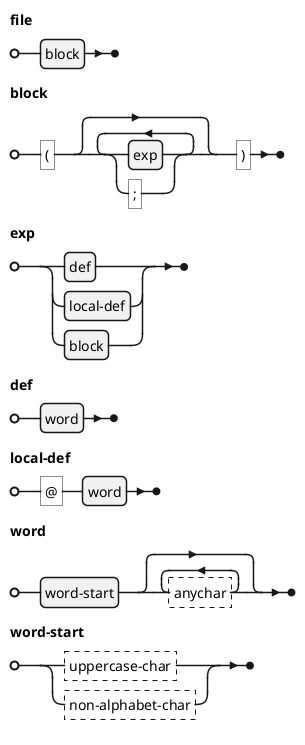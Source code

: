 @startebnf

file = block;

block = "(" , {exp | ";"} , ")";

exp = def | local-def | block;

def = word;
local-def = "@" , word;

word = word-start , {?anychar?};

word-start = ?uppercase-char? | ?non-alphabet-char?;

@endebnf